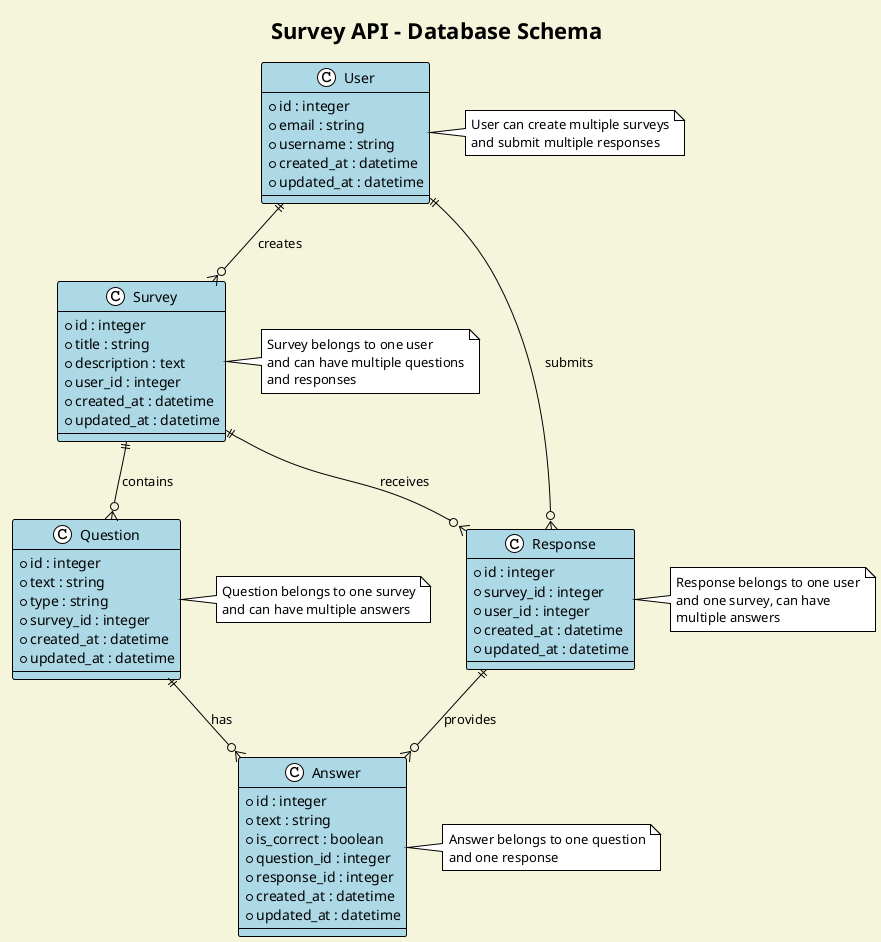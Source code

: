 @startuml Survey API Database Schema

!theme plain
skinparam backgroundColor beige
skinparam class {
    BackgroundColor lightblue
    BorderColor black
    ArrowColor black
}

title Survey API - Database Schema

' Entities
class User {
    + id : integer
    + email : string
    + username : string
    + created_at : datetime
    + updated_at : datetime
}

class Survey {
    + id : integer
    + title : string
    + description : text
    + user_id : integer
    + created_at : datetime
    + updated_at : datetime
}

class Question {
    + id : integer
    + text : string
    + type : string
    + survey_id : integer
    + created_at : datetime
    + updated_at : datetime
}

class Answer {
    + id : integer
    + text : string
    + is_correct : boolean
    + question_id : integer
    + response_id : integer
    + created_at : datetime
    + updated_at : datetime
}

class Response {
    + id : integer
    + survey_id : integer
    + user_id : integer
    + created_at : datetime
    + updated_at : datetime
}

' Relationships
User ||--o{ Survey : "creates"
User ||--o{ Response : "submits"
Survey ||--o{ Question : "contains"
Survey ||--o{ Response : "receives"
Question ||--o{ Answer : "has"
Response ||--o{ Answer : "provides"

note right of User : User can create multiple surveys\nand submit multiple responses

note right of Survey : Survey belongs to one user\nand can have multiple questions\nand responses

note right of Question : Question belongs to one survey\nand can have multiple answers

note right of Answer : Answer belongs to one question\nand one response

note right of Response : Response belongs to one user\nand one survey, can have\nmultiple answers

@enduml
